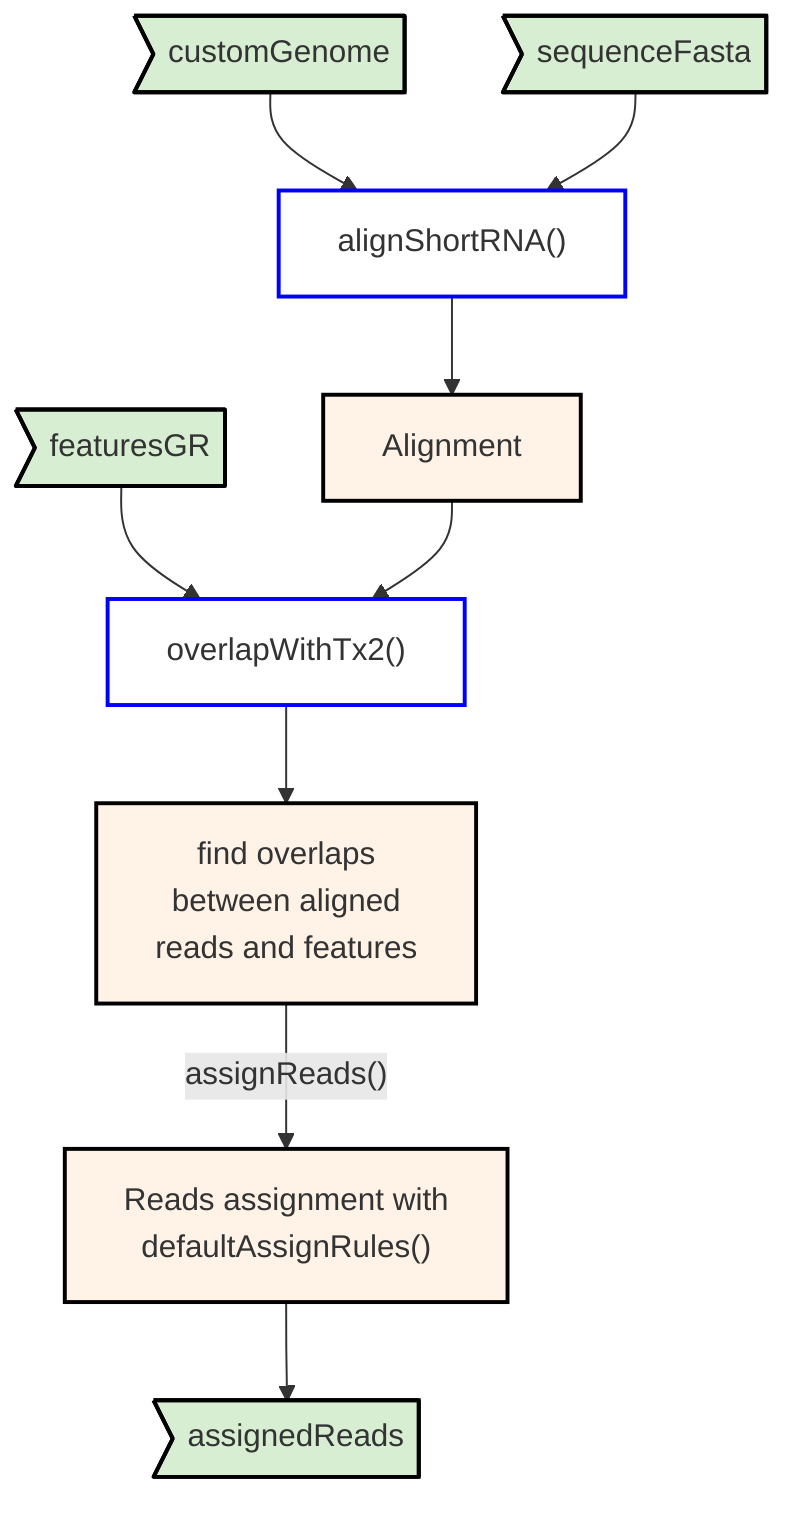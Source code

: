 graph TD

CG>customGenome]-->ALN["alignShortRNA()"]
FA>sequenceFasta]-->ALN
ALN-->aln[Alignment]


FE>featuresGR]-->TX["overlapWithTx2()"]
TX-->ov[find overlaps<br>between aligned<br>reads and features]

aln-->TX

ov-->|"assignReads()"|ar["Reads assignment with<br>defaultAssignRules()"]
ar-->AR>assignedReads]

style FE stroke:black,stroke-width:2px,fill:#D8EED3;
style CG stroke:black,stroke-width:2px,fill:#D8EED3;
style FA stroke:black,stroke-width:2px,fill:#D8EED3;
style ov stroke:black,stroke-width:2px,fill:#fff2e6;
style aln stroke:black,stroke-width:2px,fill:#fff2e6;
style ar stroke:black,stroke-width:2px,fill:#fff2e6;
style AR stroke:black,stroke-width:2px,fill:#D8EED3;
style ALN stroke:blue,stroke-width:2px,fill:white;
style TX stroke:blue,stroke-width:2px,fill:white;